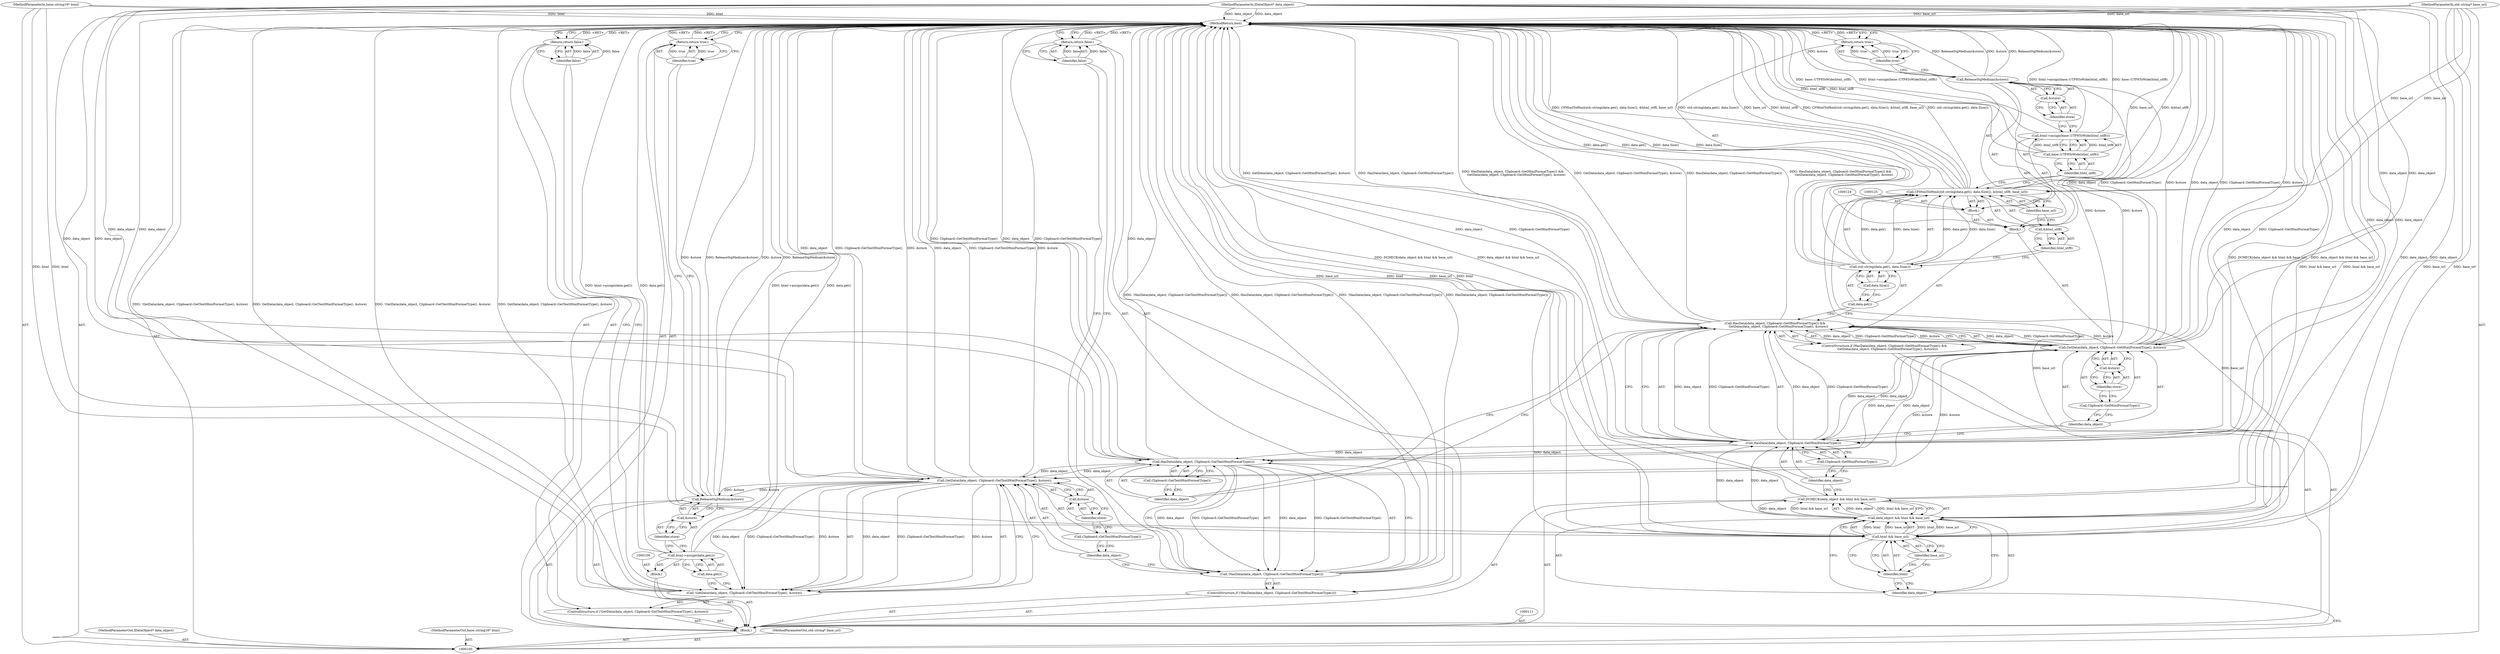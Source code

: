 digraph "0_Chrome_e93dc535728da259ec16d1c3cc393f80b25f64ae_4" {
"1000166" [label="(MethodReturn,bool)"];
"1000101" [label="(MethodParameterIn,IDataObject* data_object)"];
"1000241" [label="(MethodParameterOut,IDataObject* data_object)"];
"1000123" [label="(Block,)"];
"1000127" [label="(Call,std::string(data.get(), data.Size()))"];
"1000128" [label="(Call,data.get())"];
"1000129" [label="(Call,data.Size())"];
"1000130" [label="(Call,&html_utf8)"];
"1000131" [label="(Identifier,html_utf8)"];
"1000126" [label="(Call,CFHtmlToHtml(std::string(data.get(), data.Size()), &html_utf8, base_url))"];
"1000132" [label="(Identifier,base_url)"];
"1000134" [label="(Call,base::UTF8ToWide(html_utf8))"];
"1000135" [label="(Identifier,html_utf8)"];
"1000133" [label="(Call,html->assign(base::UTF8ToWide(html_utf8)))"];
"1000137" [label="(Call,&store)"];
"1000138" [label="(Identifier,store)"];
"1000136" [label="(Call,ReleaseStgMedium(&store))"];
"1000140" [label="(Identifier,true)"];
"1000139" [label="(Return,return true;)"];
"1000144" [label="(Identifier,data_object)"];
"1000141" [label="(ControlStructure,if (!HasData(data_object, Clipboard::GetTextHtmlFormatType())))"];
"1000145" [label="(Call,Clipboard::GetTextHtmlFormatType())"];
"1000142" [label="(Call,!HasData(data_object, Clipboard::GetTextHtmlFormatType()))"];
"1000143" [label="(Call,HasData(data_object, Clipboard::GetTextHtmlFormatType()))"];
"1000102" [label="(MethodParameterIn,base::string16* html)"];
"1000242" [label="(MethodParameterOut,base::string16* html)"];
"1000103" [label="(MethodParameterIn,std::string* base_url)"];
"1000243" [label="(MethodParameterOut,std::string* base_url)"];
"1000104" [label="(Block,)"];
"1000147" [label="(Identifier,false)"];
"1000146" [label="(Return,return false;)"];
"1000151" [label="(Identifier,data_object)"];
"1000148" [label="(ControlStructure,if (!GetData(data_object, Clipboard::GetTextHtmlFormatType(), &store)))"];
"1000152" [label="(Call,Clipboard::GetTextHtmlFormatType())"];
"1000149" [label="(Call,!GetData(data_object, Clipboard::GetTextHtmlFormatType(), &store))"];
"1000153" [label="(Call,&store)"];
"1000154" [label="(Identifier,store)"];
"1000150" [label="(Call,GetData(data_object, Clipboard::GetTextHtmlFormatType(), &store))"];
"1000156" [label="(Identifier,false)"];
"1000155" [label="(Return,return false;)"];
"1000157" [label="(Block,)"];
"1000160" [label="(Call,data.get())"];
"1000159" [label="(Call,html->assign(data.get()))"];
"1000162" [label="(Call,&store)"];
"1000163" [label="(Identifier,store)"];
"1000161" [label="(Call,ReleaseStgMedium(&store))"];
"1000105" [label="(Call,DCHECK(data_object && html && base_url))"];
"1000108" [label="(Call,html && base_url)"];
"1000109" [label="(Identifier,html)"];
"1000110" [label="(Identifier,base_url)"];
"1000106" [label="(Call,data_object && html && base_url)"];
"1000107" [label="(Identifier,data_object)"];
"1000164" [label="(Return,return true;)"];
"1000165" [label="(Identifier,true)"];
"1000115" [label="(Identifier,data_object)"];
"1000112" [label="(ControlStructure,if (HasData(data_object, Clipboard::GetHtmlFormatType()) &&\n       GetData(data_object, Clipboard::GetHtmlFormatType(), &store)))"];
"1000116" [label="(Call,Clipboard::GetHtmlFormatType())"];
"1000113" [label="(Call,HasData(data_object, Clipboard::GetHtmlFormatType()) &&\n       GetData(data_object, Clipboard::GetHtmlFormatType(), &store))"];
"1000114" [label="(Call,HasData(data_object, Clipboard::GetHtmlFormatType()))"];
"1000118" [label="(Identifier,data_object)"];
"1000119" [label="(Call,Clipboard::GetHtmlFormatType())"];
"1000120" [label="(Call,&store)"];
"1000121" [label="(Identifier,store)"];
"1000122" [label="(Block,)"];
"1000117" [label="(Call,GetData(data_object, Clipboard::GetHtmlFormatType(), &store))"];
"1000166" -> "1000100"  [label="AST: "];
"1000166" -> "1000139"  [label="CFG: "];
"1000166" -> "1000146"  [label="CFG: "];
"1000166" -> "1000155"  [label="CFG: "];
"1000166" -> "1000164"  [label="CFG: "];
"1000139" -> "1000166"  [label="DDG: <RET>"];
"1000146" -> "1000166"  [label="DDG: <RET>"];
"1000155" -> "1000166"  [label="DDG: <RET>"];
"1000142" -> "1000166"  [label="DDG: !HasData(data_object, Clipboard::GetTextHtmlFormatType())"];
"1000142" -> "1000166"  [label="DDG: HasData(data_object, Clipboard::GetTextHtmlFormatType())"];
"1000106" -> "1000166"  [label="DDG: html && base_url"];
"1000150" -> "1000166"  [label="DDG: data_object"];
"1000150" -> "1000166"  [label="DDG: Clipboard::GetTextHtmlFormatType()"];
"1000150" -> "1000166"  [label="DDG: &store"];
"1000105" -> "1000166"  [label="DDG: DCHECK(data_object && html && base_url)"];
"1000105" -> "1000166"  [label="DDG: data_object && html && base_url"];
"1000126" -> "1000166"  [label="DDG: base_url"];
"1000126" -> "1000166"  [label="DDG: &html_utf8"];
"1000126" -> "1000166"  [label="DDG: CFHtmlToHtml(std::string(data.get(), data.Size()), &html_utf8, base_url)"];
"1000126" -> "1000166"  [label="DDG: std::string(data.get(), data.Size())"];
"1000114" -> "1000166"  [label="DDG: data_object"];
"1000114" -> "1000166"  [label="DDG: Clipboard::GetHtmlFormatType()"];
"1000149" -> "1000166"  [label="DDG: !GetData(data_object, Clipboard::GetTextHtmlFormatType(), &store)"];
"1000149" -> "1000166"  [label="DDG: GetData(data_object, Clipboard::GetTextHtmlFormatType(), &store)"];
"1000117" -> "1000166"  [label="DDG: data_object"];
"1000117" -> "1000166"  [label="DDG: Clipboard::GetHtmlFormatType()"];
"1000117" -> "1000166"  [label="DDG: &store"];
"1000127" -> "1000166"  [label="DDG: data.get()"];
"1000127" -> "1000166"  [label="DDG: data.Size()"];
"1000161" -> "1000166"  [label="DDG: &store"];
"1000161" -> "1000166"  [label="DDG: ReleaseStgMedium(&store)"];
"1000159" -> "1000166"  [label="DDG: html->assign(data.get())"];
"1000159" -> "1000166"  [label="DDG: data.get()"];
"1000113" -> "1000166"  [label="DDG: GetData(data_object, Clipboard::GetHtmlFormatType(), &store)"];
"1000113" -> "1000166"  [label="DDG: HasData(data_object, Clipboard::GetHtmlFormatType())"];
"1000113" -> "1000166"  [label="DDG: HasData(data_object, Clipboard::GetHtmlFormatType()) &&\n       GetData(data_object, Clipboard::GetHtmlFormatType(), &store)"];
"1000103" -> "1000166"  [label="DDG: base_url"];
"1000143" -> "1000166"  [label="DDG: data_object"];
"1000143" -> "1000166"  [label="DDG: Clipboard::GetTextHtmlFormatType()"];
"1000133" -> "1000166"  [label="DDG: base::UTF8ToWide(html_utf8)"];
"1000133" -> "1000166"  [label="DDG: html->assign(base::UTF8ToWide(html_utf8))"];
"1000102" -> "1000166"  [label="DDG: html"];
"1000134" -> "1000166"  [label="DDG: html_utf8"];
"1000101" -> "1000166"  [label="DDG: data_object"];
"1000108" -> "1000166"  [label="DDG: base_url"];
"1000108" -> "1000166"  [label="DDG: html"];
"1000136" -> "1000166"  [label="DDG: ReleaseStgMedium(&store)"];
"1000136" -> "1000166"  [label="DDG: &store"];
"1000164" -> "1000166"  [label="DDG: <RET>"];
"1000101" -> "1000100"  [label="AST: "];
"1000101" -> "1000166"  [label="DDG: data_object"];
"1000101" -> "1000106"  [label="DDG: data_object"];
"1000101" -> "1000114"  [label="DDG: data_object"];
"1000101" -> "1000117"  [label="DDG: data_object"];
"1000101" -> "1000143"  [label="DDG: data_object"];
"1000101" -> "1000150"  [label="DDG: data_object"];
"1000241" -> "1000100"  [label="AST: "];
"1000123" -> "1000122"  [label="AST: "];
"1000124" -> "1000123"  [label="AST: "];
"1000125" -> "1000123"  [label="AST: "];
"1000126" -> "1000123"  [label="AST: "];
"1000133" -> "1000123"  [label="AST: "];
"1000127" -> "1000126"  [label="AST: "];
"1000127" -> "1000129"  [label="CFG: "];
"1000128" -> "1000127"  [label="AST: "];
"1000129" -> "1000127"  [label="AST: "];
"1000131" -> "1000127"  [label="CFG: "];
"1000127" -> "1000166"  [label="DDG: data.get()"];
"1000127" -> "1000166"  [label="DDG: data.Size()"];
"1000127" -> "1000126"  [label="DDG: data.get()"];
"1000127" -> "1000126"  [label="DDG: data.Size()"];
"1000128" -> "1000127"  [label="AST: "];
"1000128" -> "1000113"  [label="CFG: "];
"1000129" -> "1000128"  [label="CFG: "];
"1000129" -> "1000127"  [label="AST: "];
"1000129" -> "1000128"  [label="CFG: "];
"1000127" -> "1000129"  [label="CFG: "];
"1000130" -> "1000126"  [label="AST: "];
"1000130" -> "1000131"  [label="CFG: "];
"1000131" -> "1000130"  [label="AST: "];
"1000132" -> "1000130"  [label="CFG: "];
"1000131" -> "1000130"  [label="AST: "];
"1000131" -> "1000127"  [label="CFG: "];
"1000130" -> "1000131"  [label="CFG: "];
"1000126" -> "1000123"  [label="AST: "];
"1000126" -> "1000132"  [label="CFG: "];
"1000127" -> "1000126"  [label="AST: "];
"1000130" -> "1000126"  [label="AST: "];
"1000132" -> "1000126"  [label="AST: "];
"1000135" -> "1000126"  [label="CFG: "];
"1000126" -> "1000166"  [label="DDG: base_url"];
"1000126" -> "1000166"  [label="DDG: &html_utf8"];
"1000126" -> "1000166"  [label="DDG: CFHtmlToHtml(std::string(data.get(), data.Size()), &html_utf8, base_url)"];
"1000126" -> "1000166"  [label="DDG: std::string(data.get(), data.Size())"];
"1000127" -> "1000126"  [label="DDG: data.get()"];
"1000127" -> "1000126"  [label="DDG: data.Size()"];
"1000108" -> "1000126"  [label="DDG: base_url"];
"1000103" -> "1000126"  [label="DDG: base_url"];
"1000132" -> "1000126"  [label="AST: "];
"1000132" -> "1000130"  [label="CFG: "];
"1000126" -> "1000132"  [label="CFG: "];
"1000134" -> "1000133"  [label="AST: "];
"1000134" -> "1000135"  [label="CFG: "];
"1000135" -> "1000134"  [label="AST: "];
"1000133" -> "1000134"  [label="CFG: "];
"1000134" -> "1000166"  [label="DDG: html_utf8"];
"1000134" -> "1000133"  [label="DDG: html_utf8"];
"1000135" -> "1000134"  [label="AST: "];
"1000135" -> "1000126"  [label="CFG: "];
"1000134" -> "1000135"  [label="CFG: "];
"1000133" -> "1000123"  [label="AST: "];
"1000133" -> "1000134"  [label="CFG: "];
"1000134" -> "1000133"  [label="AST: "];
"1000138" -> "1000133"  [label="CFG: "];
"1000133" -> "1000166"  [label="DDG: base::UTF8ToWide(html_utf8)"];
"1000133" -> "1000166"  [label="DDG: html->assign(base::UTF8ToWide(html_utf8))"];
"1000134" -> "1000133"  [label="DDG: html_utf8"];
"1000137" -> "1000136"  [label="AST: "];
"1000137" -> "1000138"  [label="CFG: "];
"1000138" -> "1000137"  [label="AST: "];
"1000136" -> "1000137"  [label="CFG: "];
"1000138" -> "1000137"  [label="AST: "];
"1000138" -> "1000133"  [label="CFG: "];
"1000137" -> "1000138"  [label="CFG: "];
"1000136" -> "1000122"  [label="AST: "];
"1000136" -> "1000137"  [label="CFG: "];
"1000137" -> "1000136"  [label="AST: "];
"1000140" -> "1000136"  [label="CFG: "];
"1000136" -> "1000166"  [label="DDG: ReleaseStgMedium(&store)"];
"1000136" -> "1000166"  [label="DDG: &store"];
"1000117" -> "1000136"  [label="DDG: &store"];
"1000140" -> "1000139"  [label="AST: "];
"1000140" -> "1000136"  [label="CFG: "];
"1000139" -> "1000140"  [label="CFG: "];
"1000140" -> "1000139"  [label="DDG: true"];
"1000139" -> "1000122"  [label="AST: "];
"1000139" -> "1000140"  [label="CFG: "];
"1000140" -> "1000139"  [label="AST: "];
"1000166" -> "1000139"  [label="CFG: "];
"1000139" -> "1000166"  [label="DDG: <RET>"];
"1000140" -> "1000139"  [label="DDG: true"];
"1000144" -> "1000143"  [label="AST: "];
"1000144" -> "1000113"  [label="CFG: "];
"1000145" -> "1000144"  [label="CFG: "];
"1000141" -> "1000104"  [label="AST: "];
"1000142" -> "1000141"  [label="AST: "];
"1000146" -> "1000141"  [label="AST: "];
"1000145" -> "1000143"  [label="AST: "];
"1000145" -> "1000144"  [label="CFG: "];
"1000143" -> "1000145"  [label="CFG: "];
"1000142" -> "1000141"  [label="AST: "];
"1000142" -> "1000143"  [label="CFG: "];
"1000143" -> "1000142"  [label="AST: "];
"1000147" -> "1000142"  [label="CFG: "];
"1000151" -> "1000142"  [label="CFG: "];
"1000142" -> "1000166"  [label="DDG: !HasData(data_object, Clipboard::GetTextHtmlFormatType())"];
"1000142" -> "1000166"  [label="DDG: HasData(data_object, Clipboard::GetTextHtmlFormatType())"];
"1000143" -> "1000142"  [label="DDG: data_object"];
"1000143" -> "1000142"  [label="DDG: Clipboard::GetTextHtmlFormatType()"];
"1000143" -> "1000142"  [label="AST: "];
"1000143" -> "1000145"  [label="CFG: "];
"1000144" -> "1000143"  [label="AST: "];
"1000145" -> "1000143"  [label="AST: "];
"1000142" -> "1000143"  [label="CFG: "];
"1000143" -> "1000166"  [label="DDG: data_object"];
"1000143" -> "1000166"  [label="DDG: Clipboard::GetTextHtmlFormatType()"];
"1000143" -> "1000142"  [label="DDG: data_object"];
"1000143" -> "1000142"  [label="DDG: Clipboard::GetTextHtmlFormatType()"];
"1000114" -> "1000143"  [label="DDG: data_object"];
"1000117" -> "1000143"  [label="DDG: data_object"];
"1000101" -> "1000143"  [label="DDG: data_object"];
"1000143" -> "1000150"  [label="DDG: data_object"];
"1000102" -> "1000100"  [label="AST: "];
"1000102" -> "1000166"  [label="DDG: html"];
"1000102" -> "1000108"  [label="DDG: html"];
"1000242" -> "1000100"  [label="AST: "];
"1000103" -> "1000100"  [label="AST: "];
"1000103" -> "1000166"  [label="DDG: base_url"];
"1000103" -> "1000108"  [label="DDG: base_url"];
"1000103" -> "1000126"  [label="DDG: base_url"];
"1000243" -> "1000100"  [label="AST: "];
"1000104" -> "1000100"  [label="AST: "];
"1000105" -> "1000104"  [label="AST: "];
"1000111" -> "1000104"  [label="AST: "];
"1000112" -> "1000104"  [label="AST: "];
"1000141" -> "1000104"  [label="AST: "];
"1000148" -> "1000104"  [label="AST: "];
"1000157" -> "1000104"  [label="AST: "];
"1000161" -> "1000104"  [label="AST: "];
"1000164" -> "1000104"  [label="AST: "];
"1000147" -> "1000146"  [label="AST: "];
"1000147" -> "1000142"  [label="CFG: "];
"1000146" -> "1000147"  [label="CFG: "];
"1000147" -> "1000146"  [label="DDG: false"];
"1000146" -> "1000141"  [label="AST: "];
"1000146" -> "1000147"  [label="CFG: "];
"1000147" -> "1000146"  [label="AST: "];
"1000166" -> "1000146"  [label="CFG: "];
"1000146" -> "1000166"  [label="DDG: <RET>"];
"1000147" -> "1000146"  [label="DDG: false"];
"1000151" -> "1000150"  [label="AST: "];
"1000151" -> "1000142"  [label="CFG: "];
"1000152" -> "1000151"  [label="CFG: "];
"1000148" -> "1000104"  [label="AST: "];
"1000149" -> "1000148"  [label="AST: "];
"1000155" -> "1000148"  [label="AST: "];
"1000152" -> "1000150"  [label="AST: "];
"1000152" -> "1000151"  [label="CFG: "];
"1000154" -> "1000152"  [label="CFG: "];
"1000149" -> "1000148"  [label="AST: "];
"1000149" -> "1000150"  [label="CFG: "];
"1000150" -> "1000149"  [label="AST: "];
"1000156" -> "1000149"  [label="CFG: "];
"1000160" -> "1000149"  [label="CFG: "];
"1000149" -> "1000166"  [label="DDG: !GetData(data_object, Clipboard::GetTextHtmlFormatType(), &store)"];
"1000149" -> "1000166"  [label="DDG: GetData(data_object, Clipboard::GetTextHtmlFormatType(), &store)"];
"1000150" -> "1000149"  [label="DDG: data_object"];
"1000150" -> "1000149"  [label="DDG: Clipboard::GetTextHtmlFormatType()"];
"1000150" -> "1000149"  [label="DDG: &store"];
"1000153" -> "1000150"  [label="AST: "];
"1000153" -> "1000154"  [label="CFG: "];
"1000154" -> "1000153"  [label="AST: "];
"1000150" -> "1000153"  [label="CFG: "];
"1000154" -> "1000153"  [label="AST: "];
"1000154" -> "1000152"  [label="CFG: "];
"1000153" -> "1000154"  [label="CFG: "];
"1000150" -> "1000149"  [label="AST: "];
"1000150" -> "1000153"  [label="CFG: "];
"1000151" -> "1000150"  [label="AST: "];
"1000152" -> "1000150"  [label="AST: "];
"1000153" -> "1000150"  [label="AST: "];
"1000149" -> "1000150"  [label="CFG: "];
"1000150" -> "1000166"  [label="DDG: data_object"];
"1000150" -> "1000166"  [label="DDG: Clipboard::GetTextHtmlFormatType()"];
"1000150" -> "1000166"  [label="DDG: &store"];
"1000150" -> "1000149"  [label="DDG: data_object"];
"1000150" -> "1000149"  [label="DDG: Clipboard::GetTextHtmlFormatType()"];
"1000150" -> "1000149"  [label="DDG: &store"];
"1000143" -> "1000150"  [label="DDG: data_object"];
"1000101" -> "1000150"  [label="DDG: data_object"];
"1000117" -> "1000150"  [label="DDG: &store"];
"1000150" -> "1000161"  [label="DDG: &store"];
"1000156" -> "1000155"  [label="AST: "];
"1000156" -> "1000149"  [label="CFG: "];
"1000155" -> "1000156"  [label="CFG: "];
"1000156" -> "1000155"  [label="DDG: false"];
"1000155" -> "1000148"  [label="AST: "];
"1000155" -> "1000156"  [label="CFG: "];
"1000156" -> "1000155"  [label="AST: "];
"1000166" -> "1000155"  [label="CFG: "];
"1000155" -> "1000166"  [label="DDG: <RET>"];
"1000156" -> "1000155"  [label="DDG: false"];
"1000157" -> "1000104"  [label="AST: "];
"1000158" -> "1000157"  [label="AST: "];
"1000159" -> "1000157"  [label="AST: "];
"1000160" -> "1000159"  [label="AST: "];
"1000160" -> "1000149"  [label="CFG: "];
"1000159" -> "1000160"  [label="CFG: "];
"1000159" -> "1000157"  [label="AST: "];
"1000159" -> "1000160"  [label="CFG: "];
"1000160" -> "1000159"  [label="AST: "];
"1000163" -> "1000159"  [label="CFG: "];
"1000159" -> "1000166"  [label="DDG: html->assign(data.get())"];
"1000159" -> "1000166"  [label="DDG: data.get()"];
"1000162" -> "1000161"  [label="AST: "];
"1000162" -> "1000163"  [label="CFG: "];
"1000163" -> "1000162"  [label="AST: "];
"1000161" -> "1000162"  [label="CFG: "];
"1000163" -> "1000162"  [label="AST: "];
"1000163" -> "1000159"  [label="CFG: "];
"1000162" -> "1000163"  [label="CFG: "];
"1000161" -> "1000104"  [label="AST: "];
"1000161" -> "1000162"  [label="CFG: "];
"1000162" -> "1000161"  [label="AST: "];
"1000165" -> "1000161"  [label="CFG: "];
"1000161" -> "1000166"  [label="DDG: &store"];
"1000161" -> "1000166"  [label="DDG: ReleaseStgMedium(&store)"];
"1000150" -> "1000161"  [label="DDG: &store"];
"1000105" -> "1000104"  [label="AST: "];
"1000105" -> "1000106"  [label="CFG: "];
"1000106" -> "1000105"  [label="AST: "];
"1000115" -> "1000105"  [label="CFG: "];
"1000105" -> "1000166"  [label="DDG: DCHECK(data_object && html && base_url)"];
"1000105" -> "1000166"  [label="DDG: data_object && html && base_url"];
"1000106" -> "1000105"  [label="DDG: data_object"];
"1000106" -> "1000105"  [label="DDG: html && base_url"];
"1000108" -> "1000106"  [label="AST: "];
"1000108" -> "1000109"  [label="CFG: "];
"1000108" -> "1000110"  [label="CFG: "];
"1000109" -> "1000108"  [label="AST: "];
"1000110" -> "1000108"  [label="AST: "];
"1000106" -> "1000108"  [label="CFG: "];
"1000108" -> "1000166"  [label="DDG: base_url"];
"1000108" -> "1000166"  [label="DDG: html"];
"1000108" -> "1000106"  [label="DDG: html"];
"1000108" -> "1000106"  [label="DDG: base_url"];
"1000102" -> "1000108"  [label="DDG: html"];
"1000103" -> "1000108"  [label="DDG: base_url"];
"1000108" -> "1000126"  [label="DDG: base_url"];
"1000109" -> "1000108"  [label="AST: "];
"1000109" -> "1000107"  [label="CFG: "];
"1000110" -> "1000109"  [label="CFG: "];
"1000108" -> "1000109"  [label="CFG: "];
"1000110" -> "1000108"  [label="AST: "];
"1000110" -> "1000109"  [label="CFG: "];
"1000108" -> "1000110"  [label="CFG: "];
"1000106" -> "1000105"  [label="AST: "];
"1000106" -> "1000107"  [label="CFG: "];
"1000106" -> "1000108"  [label="CFG: "];
"1000107" -> "1000106"  [label="AST: "];
"1000108" -> "1000106"  [label="AST: "];
"1000105" -> "1000106"  [label="CFG: "];
"1000106" -> "1000166"  [label="DDG: html && base_url"];
"1000106" -> "1000105"  [label="DDG: data_object"];
"1000106" -> "1000105"  [label="DDG: html && base_url"];
"1000101" -> "1000106"  [label="DDG: data_object"];
"1000108" -> "1000106"  [label="DDG: html"];
"1000108" -> "1000106"  [label="DDG: base_url"];
"1000106" -> "1000114"  [label="DDG: data_object"];
"1000107" -> "1000106"  [label="AST: "];
"1000107" -> "1000100"  [label="CFG: "];
"1000109" -> "1000107"  [label="CFG: "];
"1000106" -> "1000107"  [label="CFG: "];
"1000164" -> "1000104"  [label="AST: "];
"1000164" -> "1000165"  [label="CFG: "];
"1000165" -> "1000164"  [label="AST: "];
"1000166" -> "1000164"  [label="CFG: "];
"1000164" -> "1000166"  [label="DDG: <RET>"];
"1000165" -> "1000164"  [label="DDG: true"];
"1000165" -> "1000164"  [label="AST: "];
"1000165" -> "1000161"  [label="CFG: "];
"1000164" -> "1000165"  [label="CFG: "];
"1000165" -> "1000164"  [label="DDG: true"];
"1000115" -> "1000114"  [label="AST: "];
"1000115" -> "1000105"  [label="CFG: "];
"1000116" -> "1000115"  [label="CFG: "];
"1000112" -> "1000104"  [label="AST: "];
"1000113" -> "1000112"  [label="AST: "];
"1000122" -> "1000112"  [label="AST: "];
"1000116" -> "1000114"  [label="AST: "];
"1000116" -> "1000115"  [label="CFG: "];
"1000114" -> "1000116"  [label="CFG: "];
"1000113" -> "1000112"  [label="AST: "];
"1000113" -> "1000114"  [label="CFG: "];
"1000113" -> "1000117"  [label="CFG: "];
"1000114" -> "1000113"  [label="AST: "];
"1000117" -> "1000113"  [label="AST: "];
"1000128" -> "1000113"  [label="CFG: "];
"1000144" -> "1000113"  [label="CFG: "];
"1000113" -> "1000166"  [label="DDG: GetData(data_object, Clipboard::GetHtmlFormatType(), &store)"];
"1000113" -> "1000166"  [label="DDG: HasData(data_object, Clipboard::GetHtmlFormatType())"];
"1000113" -> "1000166"  [label="DDG: HasData(data_object, Clipboard::GetHtmlFormatType()) &&\n       GetData(data_object, Clipboard::GetHtmlFormatType(), &store)"];
"1000114" -> "1000113"  [label="DDG: data_object"];
"1000114" -> "1000113"  [label="DDG: Clipboard::GetHtmlFormatType()"];
"1000117" -> "1000113"  [label="DDG: data_object"];
"1000117" -> "1000113"  [label="DDG: Clipboard::GetHtmlFormatType()"];
"1000117" -> "1000113"  [label="DDG: &store"];
"1000114" -> "1000113"  [label="AST: "];
"1000114" -> "1000116"  [label="CFG: "];
"1000115" -> "1000114"  [label="AST: "];
"1000116" -> "1000114"  [label="AST: "];
"1000118" -> "1000114"  [label="CFG: "];
"1000113" -> "1000114"  [label="CFG: "];
"1000114" -> "1000166"  [label="DDG: data_object"];
"1000114" -> "1000166"  [label="DDG: Clipboard::GetHtmlFormatType()"];
"1000114" -> "1000113"  [label="DDG: data_object"];
"1000114" -> "1000113"  [label="DDG: Clipboard::GetHtmlFormatType()"];
"1000106" -> "1000114"  [label="DDG: data_object"];
"1000101" -> "1000114"  [label="DDG: data_object"];
"1000114" -> "1000117"  [label="DDG: data_object"];
"1000114" -> "1000143"  [label="DDG: data_object"];
"1000118" -> "1000117"  [label="AST: "];
"1000118" -> "1000114"  [label="CFG: "];
"1000119" -> "1000118"  [label="CFG: "];
"1000119" -> "1000117"  [label="AST: "];
"1000119" -> "1000118"  [label="CFG: "];
"1000121" -> "1000119"  [label="CFG: "];
"1000120" -> "1000117"  [label="AST: "];
"1000120" -> "1000121"  [label="CFG: "];
"1000121" -> "1000120"  [label="AST: "];
"1000117" -> "1000120"  [label="CFG: "];
"1000121" -> "1000120"  [label="AST: "];
"1000121" -> "1000119"  [label="CFG: "];
"1000120" -> "1000121"  [label="CFG: "];
"1000122" -> "1000112"  [label="AST: "];
"1000123" -> "1000122"  [label="AST: "];
"1000136" -> "1000122"  [label="AST: "];
"1000139" -> "1000122"  [label="AST: "];
"1000117" -> "1000113"  [label="AST: "];
"1000117" -> "1000120"  [label="CFG: "];
"1000118" -> "1000117"  [label="AST: "];
"1000119" -> "1000117"  [label="AST: "];
"1000120" -> "1000117"  [label="AST: "];
"1000113" -> "1000117"  [label="CFG: "];
"1000117" -> "1000166"  [label="DDG: data_object"];
"1000117" -> "1000166"  [label="DDG: Clipboard::GetHtmlFormatType()"];
"1000117" -> "1000166"  [label="DDG: &store"];
"1000117" -> "1000113"  [label="DDG: data_object"];
"1000117" -> "1000113"  [label="DDG: Clipboard::GetHtmlFormatType()"];
"1000117" -> "1000113"  [label="DDG: &store"];
"1000114" -> "1000117"  [label="DDG: data_object"];
"1000101" -> "1000117"  [label="DDG: data_object"];
"1000117" -> "1000136"  [label="DDG: &store"];
"1000117" -> "1000143"  [label="DDG: data_object"];
"1000117" -> "1000150"  [label="DDG: &store"];
}
